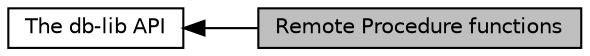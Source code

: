 digraph "Remote Procedure functions"
{
  edge [fontname="Helvetica",fontsize="10",labelfontname="Helvetica",labelfontsize="10"];
  node [fontname="Helvetica",fontsize="10",shape=box];
  rankdir=LR;
  Node2 [label="The db-lib API",height=0.2,width=0.4,color="black", fillcolor="white", style="filled",URL="$a00547.html",tooltip="Functions callable by db-lib client programs."];
  Node1 [label="Remote Procedure functions",height=0.2,width=0.4,color="black", fillcolor="grey75", style="filled", fontcolor="black",tooltip="Functions used with stored procedures."];
  Node2->Node1 [shape=plaintext, dir="back", style="solid"];
}
